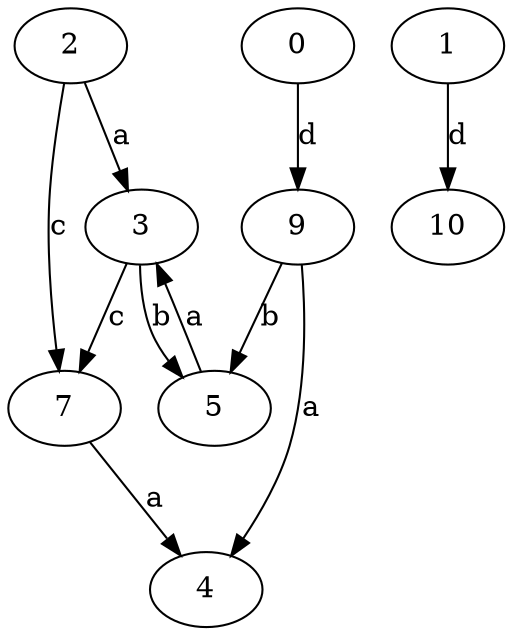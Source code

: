 strict digraph  {
2;
0;
3;
4;
1;
5;
7;
9;
10;
2 -> 3  [label=a];
2 -> 7  [label=c];
0 -> 9  [label=d];
3 -> 5  [label=b];
3 -> 7  [label=c];
1 -> 10  [label=d];
5 -> 3  [label=a];
7 -> 4  [label=a];
9 -> 4  [label=a];
9 -> 5  [label=b];
}
